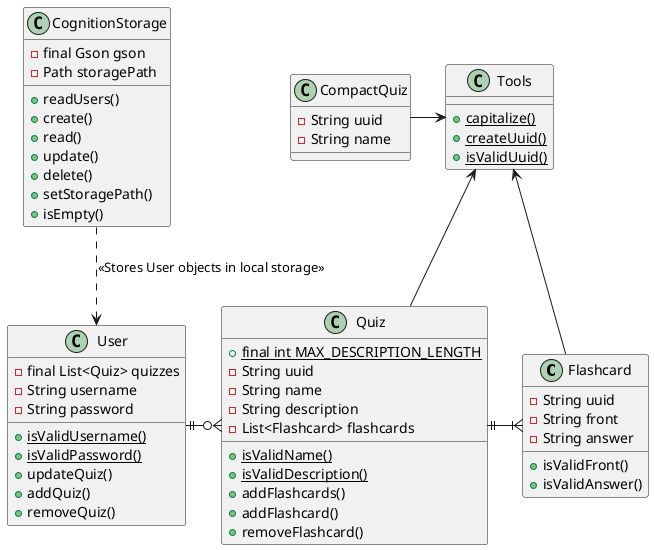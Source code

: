 @startuml
'https://plantuml.com/es/class-diagram

class Flashcard{
-String uuid
-String front
-String answer

+isValidFront()
+isValidAnswer()


}
class Quiz{
+{static}final int MAX_DESCRIPTION_LENGTH
-String uuid
-String name
-String description
-List<Flashcard> flashcards
+{static}isValidName()
+{static}isValidDescription()
+addFlashcards()
+addFlashcard()
+removeFlashcard()
}
class User{
-final List<Quiz> quizzes
-String username
-String password
+{static}isValidUsername()
+{static}isValidPassword()
+updateQuiz()
+addQuiz()
+removeQuiz()
}
class Tools{
+{static}capitalize()
+{static}createUuid()
+{static}isValidUuid()
}

class CognitionStorage{
-final Gson gson
-Path storagePath
+readUsers()
+create()
+read()
+update()
+delete()
+setStoragePath()
+isEmpty()
}

class CompactQuiz{
- String uuid
- String name
}

User ||-o{ Quiz
Quiz ||-|{ Flashcard

Tools <-- Quiz
Tools <-- Flashcard

CompactQuiz -> Tools

CognitionStorage ..> User: <<Stores User objects in local storage>>
@enduml